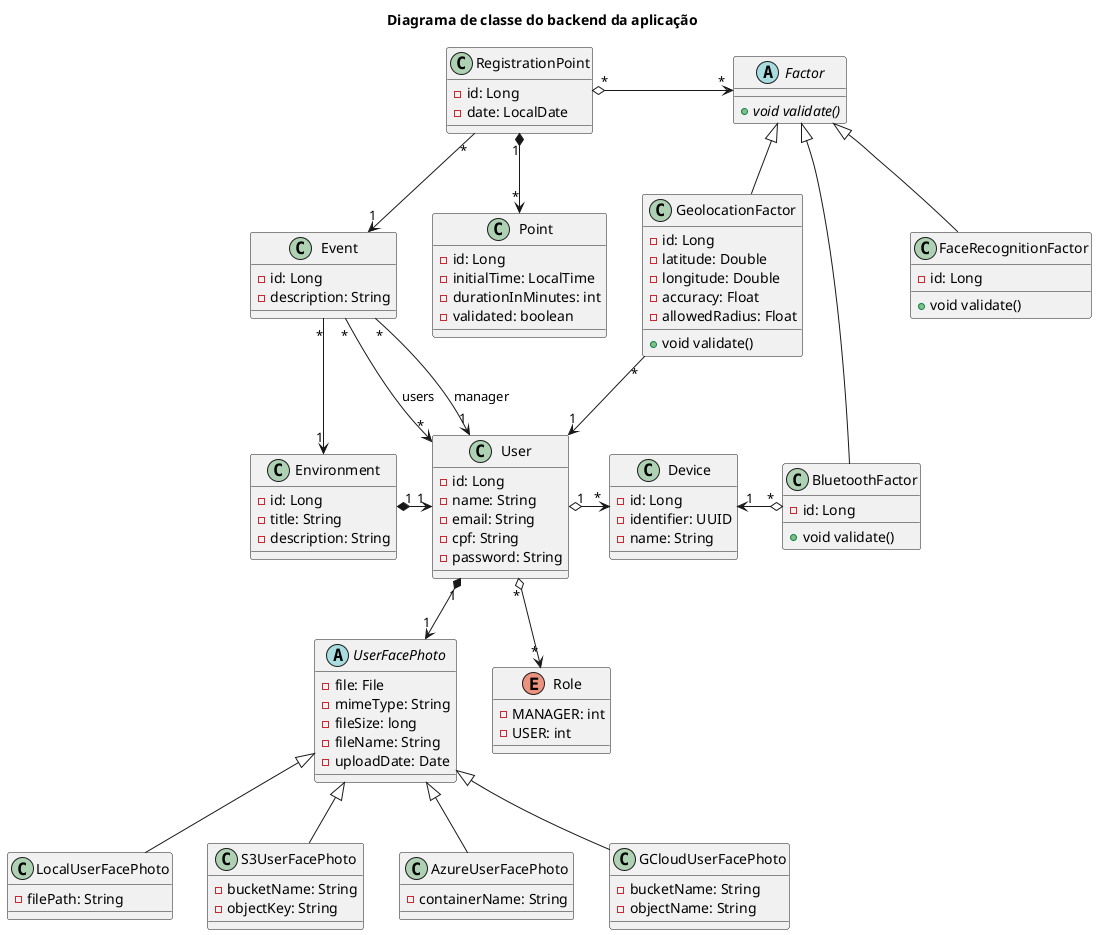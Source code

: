 @startuml
title Diagrama de classe do backend da aplicação

class User {
    - id: Long
    - name: String
    - email: String
    - cpf: String
    - password: String
}

class Device {
    - id: Long
    - identifier: UUID
    - name: String
}

abstract class UserFacePhoto {
    - file: File
    - mimeType: String
    - fileSize: long
    - fileName: String
    - uploadDate: Date
}

class LocalUserFacePhoto {
    - filePath: String
}

class S3UserFacePhoto {
    - bucketName: String
    - objectKey: String
}

class AzureUserFacePhoto {
    - containerName: String
}

class GCloudUserFacePhoto {
    - bucketName: String
    - objectName: String
}

enum Role {
    - MANAGER: int
    - USER: int
}

class Event {
    - id: Long
    - description: String
}

class RegistrationPoint {
    - id: Long
    - date: LocalDate
}

class Point {
    - id: Long
    - initialTime: LocalTime
    - durationInMinutes: int
    - validated: boolean
}

abstract class Factor {
    + void {abstract} validate()
}

class Environment {
    - id: Long
    - title: String
    - description: String
}

class FaceRecognitionFactor {
    - id: Long
    + void validate()
}

class GeolocationFactor {
    - id: Long
    - latitude: Double
    - longitude: Double
    - accuracy: Float
    - allowedRadius: Float
    + void validate()
}

class BluetoothFactor {
    - id: Long
    + void validate()
}

RegistrationPoint "*" --> "1" Event
Event "*" --> "1" Environment
Environment "1" *-> "1" User
Event "*" --> "*" User : "users"
Event "*" --> "1" User : "manager"

RegistrationPoint "1" *-down-> "*" Point
RegistrationPoint "*" o-> "*" Factor

Factor <|-- FaceRecognitionFactor
Factor <|-- GeolocationFactor
Factor <|-- BluetoothFactor

GeolocationFactor "*" --> "1" User
BluetoothFactor "*" o-left-> "1" Device

User "*" o-down-> "*" Role
User "1" o-> "*" Device
User "1" *-down-> "1" UserFacePhoto

UserFacePhoto <|-- LocalUserFacePhoto
UserFacePhoto <|-- S3UserFacePhoto
UserFacePhoto <|-- AzureUserFacePhoto
UserFacePhoto <|-- GCloudUserFacePhoto

@enduml